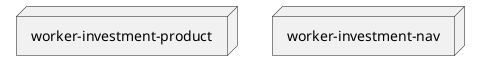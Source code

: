 @startuml investment mvp
node "worker-investment-product" as wip
node "worker-investment-nav" as win

@enduml